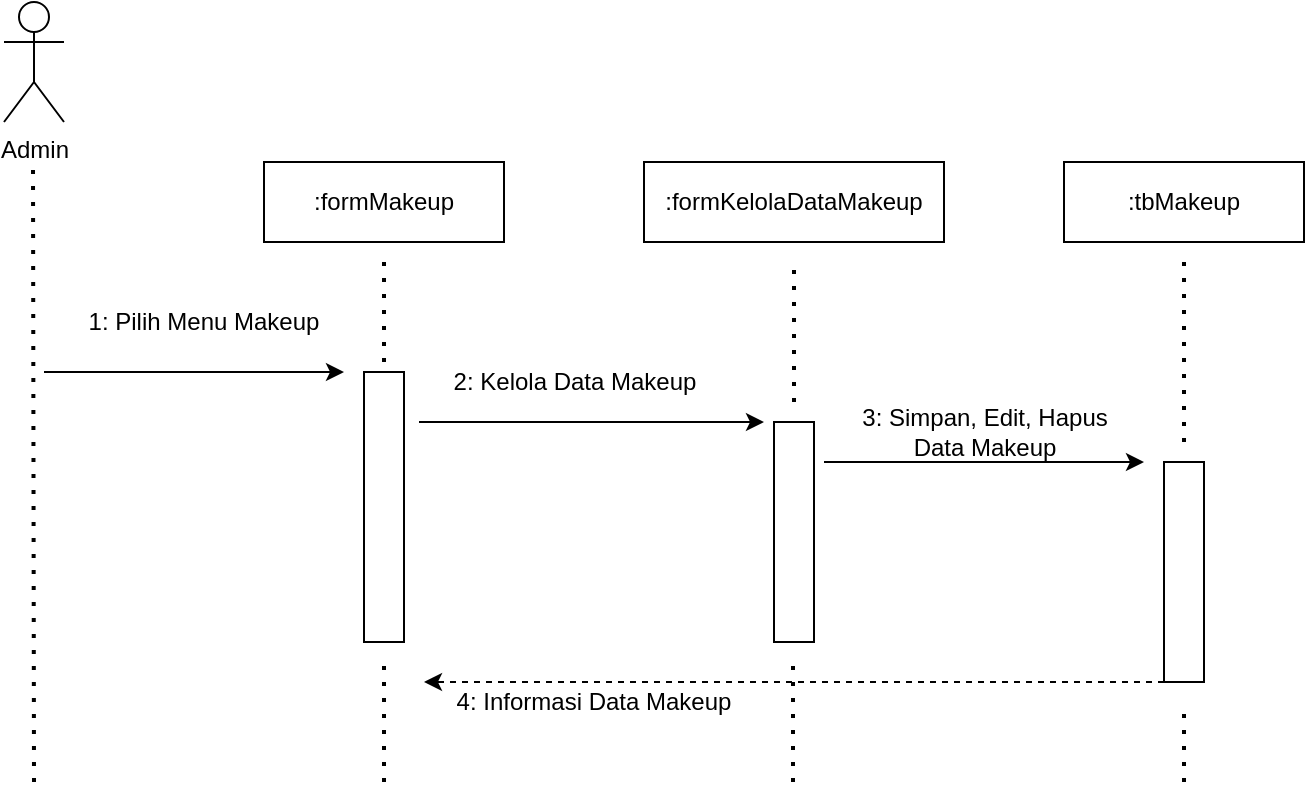 <mxfile version="13.6.5" type="device"><diagram name="Page-1" id="13e1069c-82ec-6db2-03f1-153e76fe0fe0"><mxGraphModel dx="1422" dy="830" grid="1" gridSize="10" guides="1" tooltips="1" connect="1" arrows="1" fold="1" page="1" pageScale="1" pageWidth="1100" pageHeight="850" background="#ffffff" math="0" shadow="0"><root><mxCell id="0"/><mxCell id="1" parent="0"/><mxCell id="z-lBxNsTxHrAiG4g3pHv-1" value="Admin" style="shape=umlActor;verticalLabelPosition=bottom;verticalAlign=top;html=1;outlineConnect=0;" vertex="1" parent="1"><mxGeometry x="30" y="40" width="30" height="60" as="geometry"/></mxCell><mxCell id="z-lBxNsTxHrAiG4g3pHv-2" value="" style="endArrow=none;dashed=1;html=1;dashPattern=1 3;strokeWidth=2;" edge="1" parent="1"><mxGeometry width="50" height="50" relative="1" as="geometry"><mxPoint x="45" y="430" as="sourcePoint"/><mxPoint x="44.5" y="120" as="targetPoint"/></mxGeometry></mxCell><mxCell id="z-lBxNsTxHrAiG4g3pHv-3" value=":formMakeup" style="rounded=0;whiteSpace=wrap;html=1;" vertex="1" parent="1"><mxGeometry x="160" y="120" width="120" height="40" as="geometry"/></mxCell><mxCell id="z-lBxNsTxHrAiG4g3pHv-4" value="" style="rounded=0;whiteSpace=wrap;html=1;rotation=90;" vertex="1" parent="1"><mxGeometry x="152.5" y="282.5" width="135" height="20" as="geometry"/></mxCell><mxCell id="z-lBxNsTxHrAiG4g3pHv-6" value="" style="endArrow=none;dashed=1;html=1;dashPattern=1 3;strokeWidth=2;" edge="1" parent="1"><mxGeometry width="50" height="50" relative="1" as="geometry"><mxPoint x="220" y="220" as="sourcePoint"/><mxPoint x="220" y="170" as="targetPoint"/></mxGeometry></mxCell><mxCell id="z-lBxNsTxHrAiG4g3pHv-7" value="" style="endArrow=classic;html=1;entryX=0;entryY=1;entryDx=0;entryDy=0;" edge="1" parent="1"><mxGeometry width="50" height="50" relative="1" as="geometry"><mxPoint x="50" y="225" as="sourcePoint"/><mxPoint x="200" y="225" as="targetPoint"/></mxGeometry></mxCell><mxCell id="z-lBxNsTxHrAiG4g3pHv-8" value="1: Pilih Menu Makeup" style="text;html=1;strokeColor=none;fillColor=none;align=center;verticalAlign=middle;whiteSpace=wrap;rounded=0;" vertex="1" parent="1"><mxGeometry x="50" y="190" width="160" height="20" as="geometry"/></mxCell><mxCell id="z-lBxNsTxHrAiG4g3pHv-9" value=":formKelolaDataMakeup" style="rounded=0;whiteSpace=wrap;html=1;" vertex="1" parent="1"><mxGeometry x="350" y="120" width="150" height="40" as="geometry"/></mxCell><mxCell id="z-lBxNsTxHrAiG4g3pHv-10" value="" style="rounded=0;whiteSpace=wrap;html=1;rotation=90;" vertex="1" parent="1"><mxGeometry x="370" y="295" width="110" height="20" as="geometry"/></mxCell><mxCell id="z-lBxNsTxHrAiG4g3pHv-11" value="" style="endArrow=classic;html=1;" edge="1" parent="1"><mxGeometry width="50" height="50" relative="1" as="geometry"><mxPoint x="237.5" y="250" as="sourcePoint"/><mxPoint x="410" y="250" as="targetPoint"/></mxGeometry></mxCell><mxCell id="z-lBxNsTxHrAiG4g3pHv-12" value="2: Kelola Data Makeup" style="text;html=1;align=center;verticalAlign=middle;resizable=0;points=[];autosize=1;" vertex="1" parent="1"><mxGeometry x="245" y="220" width="140" height="20" as="geometry"/></mxCell><mxCell id="z-lBxNsTxHrAiG4g3pHv-15" value="" style="endArrow=none;dashed=1;html=1;dashPattern=1 3;strokeWidth=2;" edge="1" parent="1"><mxGeometry width="50" height="50" relative="1" as="geometry"><mxPoint x="425" y="240" as="sourcePoint"/><mxPoint x="425" y="170" as="targetPoint"/></mxGeometry></mxCell><mxCell id="z-lBxNsTxHrAiG4g3pHv-16" value=":tbMakeup" style="rounded=0;whiteSpace=wrap;html=1;" vertex="1" parent="1"><mxGeometry x="560" y="120" width="120" height="40" as="geometry"/></mxCell><mxCell id="z-lBxNsTxHrAiG4g3pHv-24" style="edgeStyle=orthogonalEdgeStyle;rounded=0;orthogonalLoop=1;jettySize=auto;html=1;exitX=1;exitY=1;exitDx=0;exitDy=0;dashed=1;" edge="1" parent="1" source="z-lBxNsTxHrAiG4g3pHv-17"><mxGeometry relative="1" as="geometry"><mxPoint x="240" y="380" as="targetPoint"/><Array as="points"><mxPoint x="520" y="380"/><mxPoint x="520" y="380"/></Array></mxGeometry></mxCell><mxCell id="z-lBxNsTxHrAiG4g3pHv-17" value="" style="rounded=0;whiteSpace=wrap;html=1;rotation=90;" vertex="1" parent="1"><mxGeometry x="565" y="315" width="110" height="20" as="geometry"/></mxCell><mxCell id="z-lBxNsTxHrAiG4g3pHv-18" value="" style="endArrow=classic;html=1;" edge="1" parent="1"><mxGeometry width="50" height="50" relative="1" as="geometry"><mxPoint x="440" y="270" as="sourcePoint"/><mxPoint x="600" y="270" as="targetPoint"/></mxGeometry></mxCell><mxCell id="z-lBxNsTxHrAiG4g3pHv-19" value="" style="endArrow=none;dashed=1;html=1;dashPattern=1 3;strokeWidth=2;" edge="1" parent="1"><mxGeometry width="50" height="50" relative="1" as="geometry"><mxPoint x="620" y="260" as="sourcePoint"/><mxPoint x="620" y="170" as="targetPoint"/></mxGeometry></mxCell><mxCell id="z-lBxNsTxHrAiG4g3pHv-20" value="" style="endArrow=none;dashed=1;html=1;dashPattern=1 3;strokeWidth=2;" edge="1" parent="1"><mxGeometry width="50" height="50" relative="1" as="geometry"><mxPoint x="220" y="430" as="sourcePoint"/><mxPoint x="220" y="370" as="targetPoint"/></mxGeometry></mxCell><mxCell id="z-lBxNsTxHrAiG4g3pHv-21" value="" style="endArrow=none;dashed=1;html=1;dashPattern=1 3;strokeWidth=2;" edge="1" parent="1"><mxGeometry width="50" height="50" relative="1" as="geometry"><mxPoint x="424.5" y="430" as="sourcePoint"/><mxPoint x="424.5" y="370" as="targetPoint"/></mxGeometry></mxCell><mxCell id="z-lBxNsTxHrAiG4g3pHv-22" value="" style="endArrow=none;dashed=1;html=1;dashPattern=1 3;strokeWidth=2;" edge="1" parent="1"><mxGeometry width="50" height="50" relative="1" as="geometry"><mxPoint x="620" y="430" as="sourcePoint"/><mxPoint x="620" y="390" as="targetPoint"/></mxGeometry></mxCell><mxCell id="z-lBxNsTxHrAiG4g3pHv-23" value="&lt;div&gt;3: Simpan, Edit, Hapus&lt;/div&gt;&lt;div&gt;Data Makeup&lt;br&gt;&lt;/div&gt;" style="text;html=1;align=center;verticalAlign=middle;resizable=0;points=[];autosize=1;" vertex="1" parent="1"><mxGeometry x="450" y="240" width="140" height="30" as="geometry"/></mxCell><mxCell id="z-lBxNsTxHrAiG4g3pHv-25" value="4: Informasi Data Makeup" style="text;html=1;strokeColor=none;fillColor=none;align=center;verticalAlign=middle;whiteSpace=wrap;rounded=0;" vertex="1" parent="1"><mxGeometry x="245" y="380" width="160" height="20" as="geometry"/></mxCell></root></mxGraphModel></diagram></mxfile>